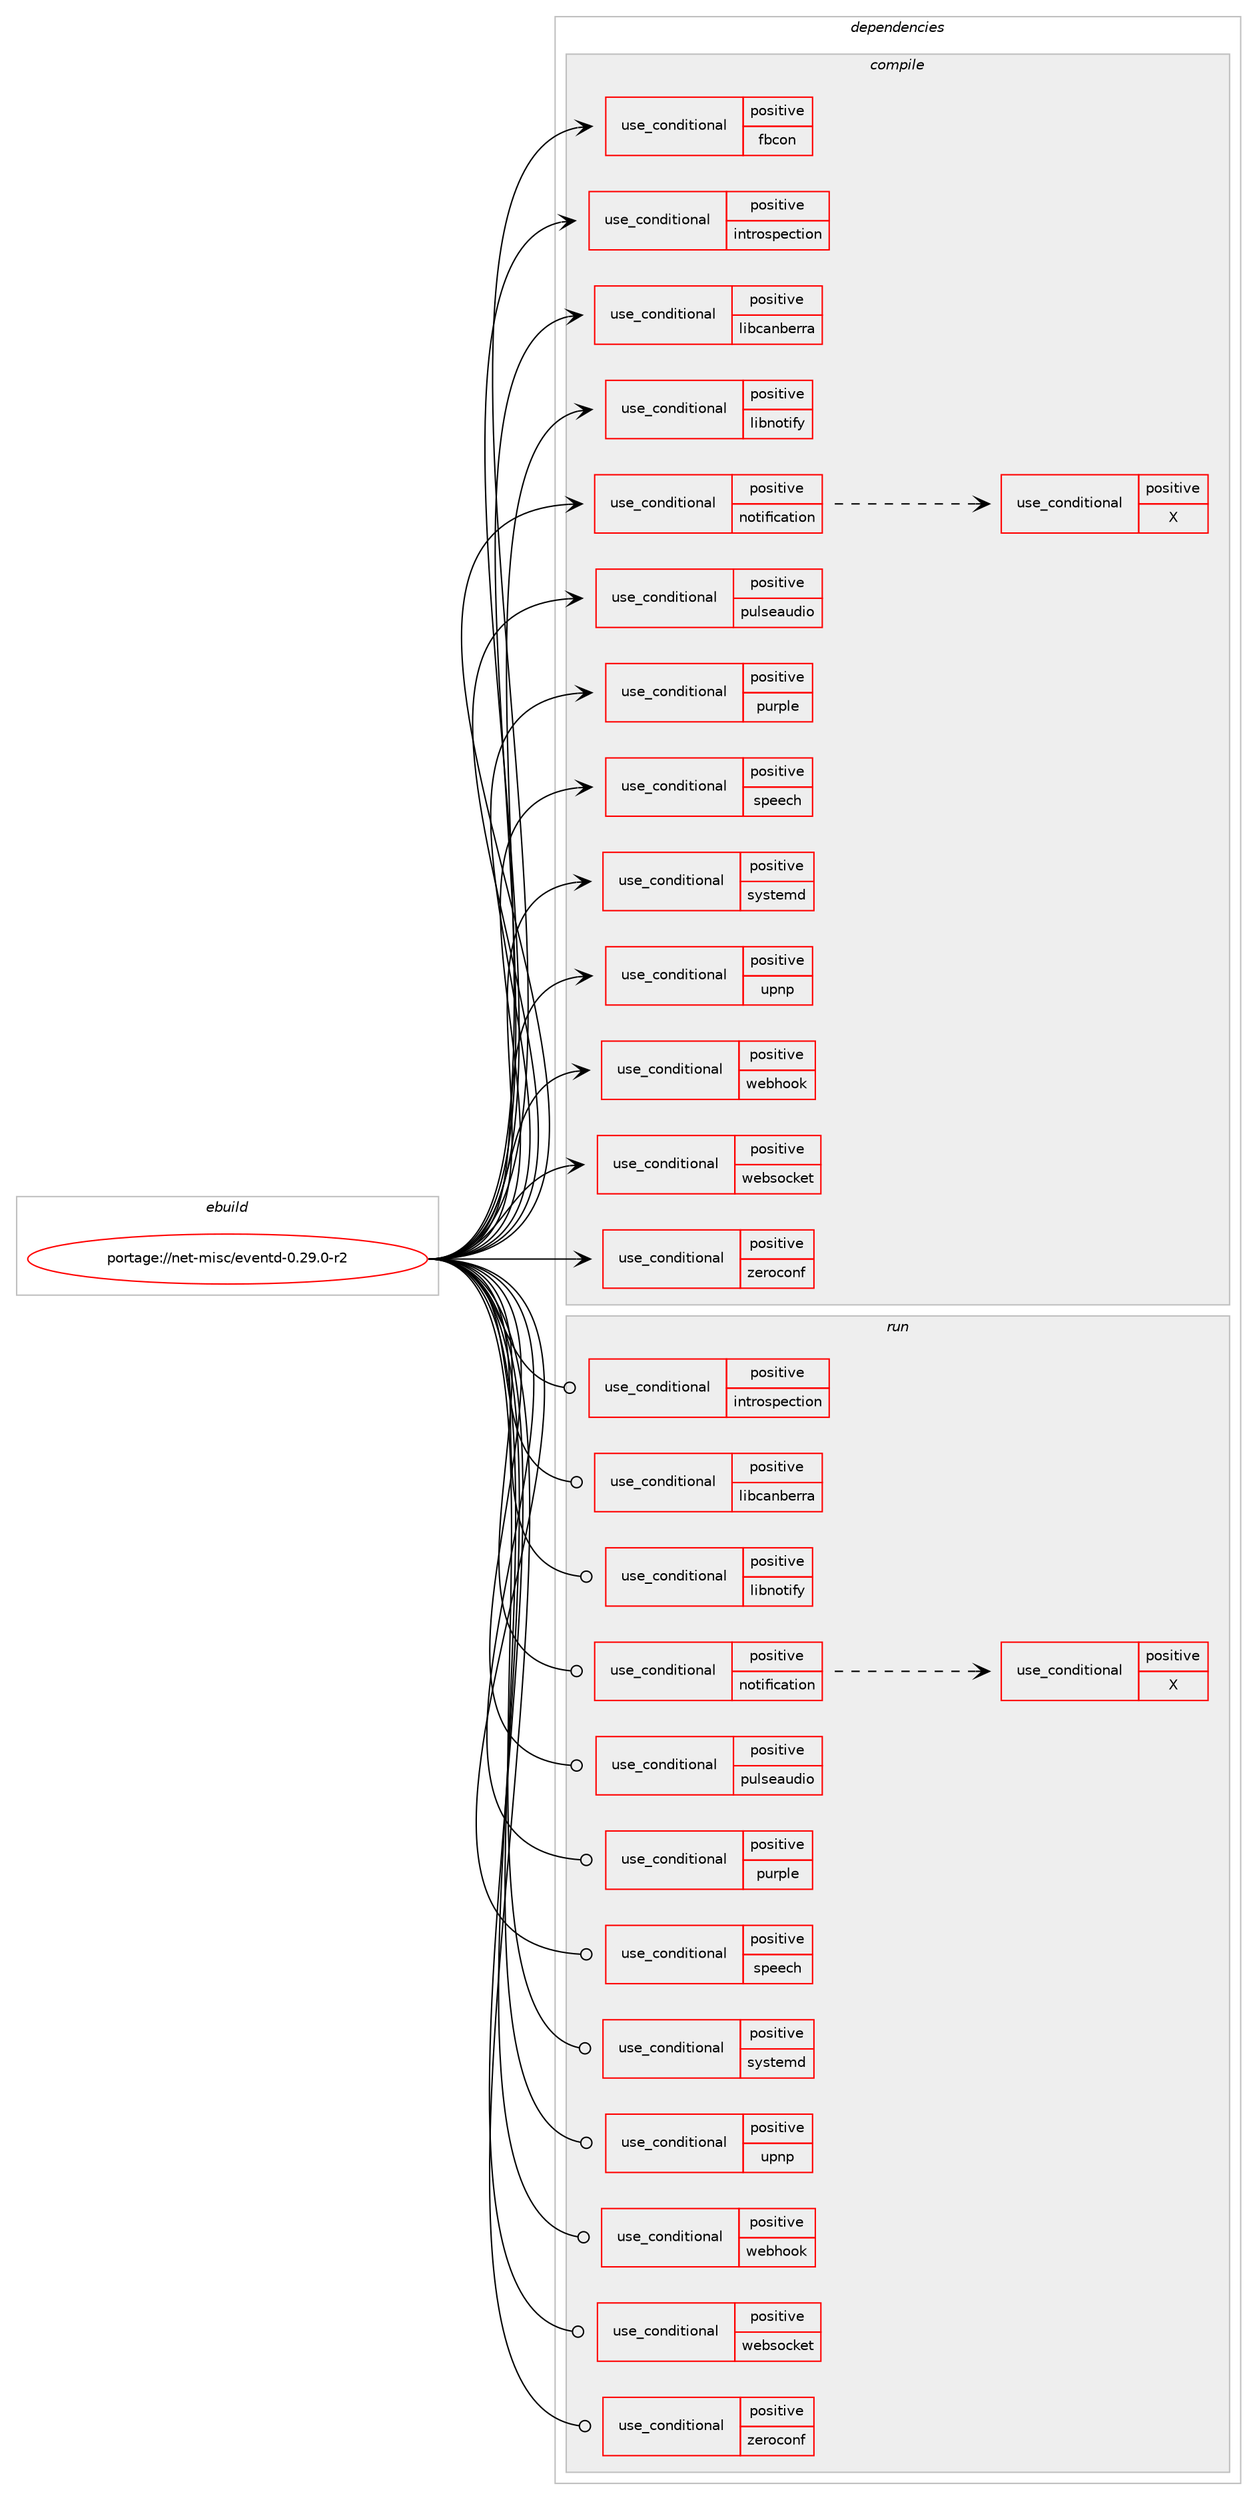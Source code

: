 digraph prolog {

# *************
# Graph options
# *************

newrank=true;
concentrate=true;
compound=true;
graph [rankdir=LR,fontname=Helvetica,fontsize=10,ranksep=1.5];#, ranksep=2.5, nodesep=0.2];
edge  [arrowhead=vee];
node  [fontname=Helvetica,fontsize=10];

# **********
# The ebuild
# **********

subgraph cluster_leftcol {
color=gray;
rank=same;
label=<<i>ebuild</i>>;
id [label="portage://net-misc/eventd-0.29.0-r2", color=red, width=4, href="../net-misc/eventd-0.29.0-r2.svg"];
}

# ****************
# The dependencies
# ****************

subgraph cluster_midcol {
color=gray;
label=<<i>dependencies</i>>;
subgraph cluster_compile {
fillcolor="#eeeeee";
style=filled;
label=<<i>compile</i>>;
subgraph cond94533 {
dependency187751 [label=<<TABLE BORDER="0" CELLBORDER="1" CELLSPACING="0" CELLPADDING="4"><TR><TD ROWSPAN="3" CELLPADDING="10">use_conditional</TD></TR><TR><TD>positive</TD></TR><TR><TD>fbcon</TD></TR></TABLE>>, shape=none, color=red];
# *** BEGIN UNKNOWN DEPENDENCY TYPE (TODO) ***
# dependency187751 -> package_dependency(portage://net-misc/eventd-0.29.0-r2,install,no,virtual,os-headers,none,[,,],[],[])
# *** END UNKNOWN DEPENDENCY TYPE (TODO) ***

}
id:e -> dependency187751:w [weight=20,style="solid",arrowhead="vee"];
subgraph cond94534 {
dependency187752 [label=<<TABLE BORDER="0" CELLBORDER="1" CELLSPACING="0" CELLPADDING="4"><TR><TD ROWSPAN="3" CELLPADDING="10">use_conditional</TD></TR><TR><TD>positive</TD></TR><TR><TD>introspection</TD></TR></TABLE>>, shape=none, color=red];
# *** BEGIN UNKNOWN DEPENDENCY TYPE (TODO) ***
# dependency187752 -> package_dependency(portage://net-misc/eventd-0.29.0-r2,install,no,dev-libs,gobject-introspection,none,[,,],[],[])
# *** END UNKNOWN DEPENDENCY TYPE (TODO) ***

}
id:e -> dependency187752:w [weight=20,style="solid",arrowhead="vee"];
subgraph cond94535 {
dependency187753 [label=<<TABLE BORDER="0" CELLBORDER="1" CELLSPACING="0" CELLPADDING="4"><TR><TD ROWSPAN="3" CELLPADDING="10">use_conditional</TD></TR><TR><TD>positive</TD></TR><TR><TD>libcanberra</TD></TR></TABLE>>, shape=none, color=red];
# *** BEGIN UNKNOWN DEPENDENCY TYPE (TODO) ***
# dependency187753 -> package_dependency(portage://net-misc/eventd-0.29.0-r2,install,no,media-libs,libcanberra,none,[,,],[],[])
# *** END UNKNOWN DEPENDENCY TYPE (TODO) ***

}
id:e -> dependency187753:w [weight=20,style="solid",arrowhead="vee"];
subgraph cond94536 {
dependency187754 [label=<<TABLE BORDER="0" CELLBORDER="1" CELLSPACING="0" CELLPADDING="4"><TR><TD ROWSPAN="3" CELLPADDING="10">use_conditional</TD></TR><TR><TD>positive</TD></TR><TR><TD>libnotify</TD></TR></TABLE>>, shape=none, color=red];
# *** BEGIN UNKNOWN DEPENDENCY TYPE (TODO) ***
# dependency187754 -> package_dependency(portage://net-misc/eventd-0.29.0-r2,install,no,x11-libs,gdk-pixbuf,none,[,,],[slot(2)],[])
# *** END UNKNOWN DEPENDENCY TYPE (TODO) ***

}
id:e -> dependency187754:w [weight=20,style="solid",arrowhead="vee"];
subgraph cond94537 {
dependency187755 [label=<<TABLE BORDER="0" CELLBORDER="1" CELLSPACING="0" CELLPADDING="4"><TR><TD ROWSPAN="3" CELLPADDING="10">use_conditional</TD></TR><TR><TD>positive</TD></TR><TR><TD>notification</TD></TR></TABLE>>, shape=none, color=red];
# *** BEGIN UNKNOWN DEPENDENCY TYPE (TODO) ***
# dependency187755 -> package_dependency(portage://net-misc/eventd-0.29.0-r2,install,no,gnome-base,librsvg,none,[,,],[],[])
# *** END UNKNOWN DEPENDENCY TYPE (TODO) ***

# *** BEGIN UNKNOWN DEPENDENCY TYPE (TODO) ***
# dependency187755 -> package_dependency(portage://net-misc/eventd-0.29.0-r2,install,no,x11-libs,cairo,none,[,,],[],[])
# *** END UNKNOWN DEPENDENCY TYPE (TODO) ***

# *** BEGIN UNKNOWN DEPENDENCY TYPE (TODO) ***
# dependency187755 -> package_dependency(portage://net-misc/eventd-0.29.0-r2,install,no,x11-libs,pango,none,[,,],[],[])
# *** END UNKNOWN DEPENDENCY TYPE (TODO) ***

# *** BEGIN UNKNOWN DEPENDENCY TYPE (TODO) ***
# dependency187755 -> package_dependency(portage://net-misc/eventd-0.29.0-r2,install,no,x11-libs,gdk-pixbuf,none,[,,],[slot(2)],[])
# *** END UNKNOWN DEPENDENCY TYPE (TODO) ***

subgraph cond94538 {
dependency187756 [label=<<TABLE BORDER="0" CELLBORDER="1" CELLSPACING="0" CELLPADDING="4"><TR><TD ROWSPAN="3" CELLPADDING="10">use_conditional</TD></TR><TR><TD>positive</TD></TR><TR><TD>X</TD></TR></TABLE>>, shape=none, color=red];
# *** BEGIN UNKNOWN DEPENDENCY TYPE (TODO) ***
# dependency187756 -> package_dependency(portage://net-misc/eventd-0.29.0-r2,install,no,x11-libs,cairo,none,[,,],[],[use(enable(X),none),use(enable(xcb),positive)])
# *** END UNKNOWN DEPENDENCY TYPE (TODO) ***

# *** BEGIN UNKNOWN DEPENDENCY TYPE (TODO) ***
# dependency187756 -> package_dependency(portage://net-misc/eventd-0.29.0-r2,install,no,x11-libs,libxcb,none,[,,],any_same_slot,[use(enable(xkb),positive)])
# *** END UNKNOWN DEPENDENCY TYPE (TODO) ***

# *** BEGIN UNKNOWN DEPENDENCY TYPE (TODO) ***
# dependency187756 -> package_dependency(portage://net-misc/eventd-0.29.0-r2,install,no,x11-libs,xcb-util,none,[,,],[],[])
# *** END UNKNOWN DEPENDENCY TYPE (TODO) ***

# *** BEGIN UNKNOWN DEPENDENCY TYPE (TODO) ***
# dependency187756 -> package_dependency(portage://net-misc/eventd-0.29.0-r2,install,no,x11-libs,xcb-util-wm,none,[,,],[],[])
# *** END UNKNOWN DEPENDENCY TYPE (TODO) ***

}
dependency187755:e -> dependency187756:w [weight=20,style="dashed",arrowhead="vee"];
}
id:e -> dependency187755:w [weight=20,style="solid",arrowhead="vee"];
subgraph cond94539 {
dependency187757 [label=<<TABLE BORDER="0" CELLBORDER="1" CELLSPACING="0" CELLPADDING="4"><TR><TD ROWSPAN="3" CELLPADDING="10">use_conditional</TD></TR><TR><TD>positive</TD></TR><TR><TD>pulseaudio</TD></TR></TABLE>>, shape=none, color=red];
# *** BEGIN UNKNOWN DEPENDENCY TYPE (TODO) ***
# dependency187757 -> package_dependency(portage://net-misc/eventd-0.29.0-r2,install,no,media-libs,libpulse,none,[,,],[],[])
# *** END UNKNOWN DEPENDENCY TYPE (TODO) ***

# *** BEGIN UNKNOWN DEPENDENCY TYPE (TODO) ***
# dependency187757 -> package_dependency(portage://net-misc/eventd-0.29.0-r2,install,no,media-libs,libsndfile,none,[,,],[],[])
# *** END UNKNOWN DEPENDENCY TYPE (TODO) ***

}
id:e -> dependency187757:w [weight=20,style="solid",arrowhead="vee"];
subgraph cond94540 {
dependency187758 [label=<<TABLE BORDER="0" CELLBORDER="1" CELLSPACING="0" CELLPADDING="4"><TR><TD ROWSPAN="3" CELLPADDING="10">use_conditional</TD></TR><TR><TD>positive</TD></TR><TR><TD>purple</TD></TR></TABLE>>, shape=none, color=red];
# *** BEGIN UNKNOWN DEPENDENCY TYPE (TODO) ***
# dependency187758 -> package_dependency(portage://net-misc/eventd-0.29.0-r2,install,no,net-im,pidgin,none,[,,],[],[])
# *** END UNKNOWN DEPENDENCY TYPE (TODO) ***

}
id:e -> dependency187758:w [weight=20,style="solid",arrowhead="vee"];
subgraph cond94541 {
dependency187759 [label=<<TABLE BORDER="0" CELLBORDER="1" CELLSPACING="0" CELLPADDING="4"><TR><TD ROWSPAN="3" CELLPADDING="10">use_conditional</TD></TR><TR><TD>positive</TD></TR><TR><TD>speech</TD></TR></TABLE>>, shape=none, color=red];
# *** BEGIN UNKNOWN DEPENDENCY TYPE (TODO) ***
# dependency187759 -> package_dependency(portage://net-misc/eventd-0.29.0-r2,install,no,app-accessibility,speech-dispatcher,none,[,,],[],[])
# *** END UNKNOWN DEPENDENCY TYPE (TODO) ***

}
id:e -> dependency187759:w [weight=20,style="solid",arrowhead="vee"];
subgraph cond94542 {
dependency187760 [label=<<TABLE BORDER="0" CELLBORDER="1" CELLSPACING="0" CELLPADDING="4"><TR><TD ROWSPAN="3" CELLPADDING="10">use_conditional</TD></TR><TR><TD>positive</TD></TR><TR><TD>systemd</TD></TR></TABLE>>, shape=none, color=red];
# *** BEGIN UNKNOWN DEPENDENCY TYPE (TODO) ***
# dependency187760 -> package_dependency(portage://net-misc/eventd-0.29.0-r2,install,no,sys-apps,systemd,none,[,,],any_same_slot,[])
# *** END UNKNOWN DEPENDENCY TYPE (TODO) ***

}
id:e -> dependency187760:w [weight=20,style="solid",arrowhead="vee"];
subgraph cond94543 {
dependency187761 [label=<<TABLE BORDER="0" CELLBORDER="1" CELLSPACING="0" CELLPADDING="4"><TR><TD ROWSPAN="3" CELLPADDING="10">use_conditional</TD></TR><TR><TD>positive</TD></TR><TR><TD>upnp</TD></TR></TABLE>>, shape=none, color=red];
# *** BEGIN UNKNOWN DEPENDENCY TYPE (TODO) ***
# dependency187761 -> package_dependency(portage://net-misc/eventd-0.29.0-r2,install,no,net-libs,gssdp,none,[,,],[slot(1.6),equal],[])
# *** END UNKNOWN DEPENDENCY TYPE (TODO) ***

}
id:e -> dependency187761:w [weight=20,style="solid",arrowhead="vee"];
subgraph cond94544 {
dependency187762 [label=<<TABLE BORDER="0" CELLBORDER="1" CELLSPACING="0" CELLPADDING="4"><TR><TD ROWSPAN="3" CELLPADDING="10">use_conditional</TD></TR><TR><TD>positive</TD></TR><TR><TD>webhook</TD></TR></TABLE>>, shape=none, color=red];
# *** BEGIN UNKNOWN DEPENDENCY TYPE (TODO) ***
# dependency187762 -> package_dependency(portage://net-misc/eventd-0.29.0-r2,install,no,net-libs,libsoup,none,[,,],[slot(3.0)],[])
# *** END UNKNOWN DEPENDENCY TYPE (TODO) ***

}
id:e -> dependency187762:w [weight=20,style="solid",arrowhead="vee"];
subgraph cond94545 {
dependency187763 [label=<<TABLE BORDER="0" CELLBORDER="1" CELLSPACING="0" CELLPADDING="4"><TR><TD ROWSPAN="3" CELLPADDING="10">use_conditional</TD></TR><TR><TD>positive</TD></TR><TR><TD>websocket</TD></TR></TABLE>>, shape=none, color=red];
# *** BEGIN UNKNOWN DEPENDENCY TYPE (TODO) ***
# dependency187763 -> package_dependency(portage://net-misc/eventd-0.29.0-r2,install,no,net-libs,libsoup,none,[,,],[slot(3.0)],[])
# *** END UNKNOWN DEPENDENCY TYPE (TODO) ***

}
id:e -> dependency187763:w [weight=20,style="solid",arrowhead="vee"];
subgraph cond94546 {
dependency187764 [label=<<TABLE BORDER="0" CELLBORDER="1" CELLSPACING="0" CELLPADDING="4"><TR><TD ROWSPAN="3" CELLPADDING="10">use_conditional</TD></TR><TR><TD>positive</TD></TR><TR><TD>zeroconf</TD></TR></TABLE>>, shape=none, color=red];
# *** BEGIN UNKNOWN DEPENDENCY TYPE (TODO) ***
# dependency187764 -> package_dependency(portage://net-misc/eventd-0.29.0-r2,install,no,net-dns,avahi,none,[,,],[],[use(enable(dbus),none)])
# *** END UNKNOWN DEPENDENCY TYPE (TODO) ***

}
id:e -> dependency187764:w [weight=20,style="solid",arrowhead="vee"];
# *** BEGIN UNKNOWN DEPENDENCY TYPE (TODO) ***
# id -> package_dependency(portage://net-misc/eventd-0.29.0-r2,install,no,dev-libs,glib,none,[,,],[slot(2)],[])
# *** END UNKNOWN DEPENDENCY TYPE (TODO) ***

# *** BEGIN UNKNOWN DEPENDENCY TYPE (TODO) ***
# id -> package_dependency(portage://net-misc/eventd-0.29.0-r2,install,no,sys-apps,util-linux,none,[,,],[],[])
# *** END UNKNOWN DEPENDENCY TYPE (TODO) ***

# *** BEGIN UNKNOWN DEPENDENCY TYPE (TODO) ***
# id -> package_dependency(portage://net-misc/eventd-0.29.0-r2,install,no,x11-libs,libxkbcommon,none,[,,],[],[])
# *** END UNKNOWN DEPENDENCY TYPE (TODO) ***

}
subgraph cluster_compileandrun {
fillcolor="#eeeeee";
style=filled;
label=<<i>compile and run</i>>;
}
subgraph cluster_run {
fillcolor="#eeeeee";
style=filled;
label=<<i>run</i>>;
subgraph cond94547 {
dependency187765 [label=<<TABLE BORDER="0" CELLBORDER="1" CELLSPACING="0" CELLPADDING="4"><TR><TD ROWSPAN="3" CELLPADDING="10">use_conditional</TD></TR><TR><TD>positive</TD></TR><TR><TD>introspection</TD></TR></TABLE>>, shape=none, color=red];
# *** BEGIN UNKNOWN DEPENDENCY TYPE (TODO) ***
# dependency187765 -> package_dependency(portage://net-misc/eventd-0.29.0-r2,run,no,dev-libs,gobject-introspection,none,[,,],[],[])
# *** END UNKNOWN DEPENDENCY TYPE (TODO) ***

}
id:e -> dependency187765:w [weight=20,style="solid",arrowhead="odot"];
subgraph cond94548 {
dependency187766 [label=<<TABLE BORDER="0" CELLBORDER="1" CELLSPACING="0" CELLPADDING="4"><TR><TD ROWSPAN="3" CELLPADDING="10">use_conditional</TD></TR><TR><TD>positive</TD></TR><TR><TD>libcanberra</TD></TR></TABLE>>, shape=none, color=red];
# *** BEGIN UNKNOWN DEPENDENCY TYPE (TODO) ***
# dependency187766 -> package_dependency(portage://net-misc/eventd-0.29.0-r2,run,no,media-libs,libcanberra,none,[,,],[],[])
# *** END UNKNOWN DEPENDENCY TYPE (TODO) ***

}
id:e -> dependency187766:w [weight=20,style="solid",arrowhead="odot"];
subgraph cond94549 {
dependency187767 [label=<<TABLE BORDER="0" CELLBORDER="1" CELLSPACING="0" CELLPADDING="4"><TR><TD ROWSPAN="3" CELLPADDING="10">use_conditional</TD></TR><TR><TD>positive</TD></TR><TR><TD>libnotify</TD></TR></TABLE>>, shape=none, color=red];
# *** BEGIN UNKNOWN DEPENDENCY TYPE (TODO) ***
# dependency187767 -> package_dependency(portage://net-misc/eventd-0.29.0-r2,run,no,x11-libs,gdk-pixbuf,none,[,,],[slot(2)],[])
# *** END UNKNOWN DEPENDENCY TYPE (TODO) ***

}
id:e -> dependency187767:w [weight=20,style="solid",arrowhead="odot"];
subgraph cond94550 {
dependency187768 [label=<<TABLE BORDER="0" CELLBORDER="1" CELLSPACING="0" CELLPADDING="4"><TR><TD ROWSPAN="3" CELLPADDING="10">use_conditional</TD></TR><TR><TD>positive</TD></TR><TR><TD>notification</TD></TR></TABLE>>, shape=none, color=red];
# *** BEGIN UNKNOWN DEPENDENCY TYPE (TODO) ***
# dependency187768 -> package_dependency(portage://net-misc/eventd-0.29.0-r2,run,no,gnome-base,librsvg,none,[,,],[],[])
# *** END UNKNOWN DEPENDENCY TYPE (TODO) ***

# *** BEGIN UNKNOWN DEPENDENCY TYPE (TODO) ***
# dependency187768 -> package_dependency(portage://net-misc/eventd-0.29.0-r2,run,no,x11-libs,cairo,none,[,,],[],[])
# *** END UNKNOWN DEPENDENCY TYPE (TODO) ***

# *** BEGIN UNKNOWN DEPENDENCY TYPE (TODO) ***
# dependency187768 -> package_dependency(portage://net-misc/eventd-0.29.0-r2,run,no,x11-libs,pango,none,[,,],[],[])
# *** END UNKNOWN DEPENDENCY TYPE (TODO) ***

# *** BEGIN UNKNOWN DEPENDENCY TYPE (TODO) ***
# dependency187768 -> package_dependency(portage://net-misc/eventd-0.29.0-r2,run,no,x11-libs,gdk-pixbuf,none,[,,],[slot(2)],[])
# *** END UNKNOWN DEPENDENCY TYPE (TODO) ***

subgraph cond94551 {
dependency187769 [label=<<TABLE BORDER="0" CELLBORDER="1" CELLSPACING="0" CELLPADDING="4"><TR><TD ROWSPAN="3" CELLPADDING="10">use_conditional</TD></TR><TR><TD>positive</TD></TR><TR><TD>X</TD></TR></TABLE>>, shape=none, color=red];
# *** BEGIN UNKNOWN DEPENDENCY TYPE (TODO) ***
# dependency187769 -> package_dependency(portage://net-misc/eventd-0.29.0-r2,run,no,x11-libs,cairo,none,[,,],[],[use(enable(X),none),use(enable(xcb),positive)])
# *** END UNKNOWN DEPENDENCY TYPE (TODO) ***

# *** BEGIN UNKNOWN DEPENDENCY TYPE (TODO) ***
# dependency187769 -> package_dependency(portage://net-misc/eventd-0.29.0-r2,run,no,x11-libs,libxcb,none,[,,],any_same_slot,[use(enable(xkb),positive)])
# *** END UNKNOWN DEPENDENCY TYPE (TODO) ***

# *** BEGIN UNKNOWN DEPENDENCY TYPE (TODO) ***
# dependency187769 -> package_dependency(portage://net-misc/eventd-0.29.0-r2,run,no,x11-libs,xcb-util,none,[,,],[],[])
# *** END UNKNOWN DEPENDENCY TYPE (TODO) ***

# *** BEGIN UNKNOWN DEPENDENCY TYPE (TODO) ***
# dependency187769 -> package_dependency(portage://net-misc/eventd-0.29.0-r2,run,no,x11-libs,xcb-util-wm,none,[,,],[],[])
# *** END UNKNOWN DEPENDENCY TYPE (TODO) ***

}
dependency187768:e -> dependency187769:w [weight=20,style="dashed",arrowhead="vee"];
}
id:e -> dependency187768:w [weight=20,style="solid",arrowhead="odot"];
subgraph cond94552 {
dependency187770 [label=<<TABLE BORDER="0" CELLBORDER="1" CELLSPACING="0" CELLPADDING="4"><TR><TD ROWSPAN="3" CELLPADDING="10">use_conditional</TD></TR><TR><TD>positive</TD></TR><TR><TD>pulseaudio</TD></TR></TABLE>>, shape=none, color=red];
# *** BEGIN UNKNOWN DEPENDENCY TYPE (TODO) ***
# dependency187770 -> package_dependency(portage://net-misc/eventd-0.29.0-r2,run,no,media-libs,libpulse,none,[,,],[],[])
# *** END UNKNOWN DEPENDENCY TYPE (TODO) ***

# *** BEGIN UNKNOWN DEPENDENCY TYPE (TODO) ***
# dependency187770 -> package_dependency(portage://net-misc/eventd-0.29.0-r2,run,no,media-libs,libsndfile,none,[,,],[],[])
# *** END UNKNOWN DEPENDENCY TYPE (TODO) ***

}
id:e -> dependency187770:w [weight=20,style="solid",arrowhead="odot"];
subgraph cond94553 {
dependency187771 [label=<<TABLE BORDER="0" CELLBORDER="1" CELLSPACING="0" CELLPADDING="4"><TR><TD ROWSPAN="3" CELLPADDING="10">use_conditional</TD></TR><TR><TD>positive</TD></TR><TR><TD>purple</TD></TR></TABLE>>, shape=none, color=red];
# *** BEGIN UNKNOWN DEPENDENCY TYPE (TODO) ***
# dependency187771 -> package_dependency(portage://net-misc/eventd-0.29.0-r2,run,no,net-im,pidgin,none,[,,],[],[])
# *** END UNKNOWN DEPENDENCY TYPE (TODO) ***

}
id:e -> dependency187771:w [weight=20,style="solid",arrowhead="odot"];
subgraph cond94554 {
dependency187772 [label=<<TABLE BORDER="0" CELLBORDER="1" CELLSPACING="0" CELLPADDING="4"><TR><TD ROWSPAN="3" CELLPADDING="10">use_conditional</TD></TR><TR><TD>positive</TD></TR><TR><TD>speech</TD></TR></TABLE>>, shape=none, color=red];
# *** BEGIN UNKNOWN DEPENDENCY TYPE (TODO) ***
# dependency187772 -> package_dependency(portage://net-misc/eventd-0.29.0-r2,run,no,app-accessibility,speech-dispatcher,none,[,,],[],[])
# *** END UNKNOWN DEPENDENCY TYPE (TODO) ***

}
id:e -> dependency187772:w [weight=20,style="solid",arrowhead="odot"];
subgraph cond94555 {
dependency187773 [label=<<TABLE BORDER="0" CELLBORDER="1" CELLSPACING="0" CELLPADDING="4"><TR><TD ROWSPAN="3" CELLPADDING="10">use_conditional</TD></TR><TR><TD>positive</TD></TR><TR><TD>systemd</TD></TR></TABLE>>, shape=none, color=red];
# *** BEGIN UNKNOWN DEPENDENCY TYPE (TODO) ***
# dependency187773 -> package_dependency(portage://net-misc/eventd-0.29.0-r2,run,no,sys-apps,systemd,none,[,,],any_same_slot,[])
# *** END UNKNOWN DEPENDENCY TYPE (TODO) ***

}
id:e -> dependency187773:w [weight=20,style="solid",arrowhead="odot"];
subgraph cond94556 {
dependency187774 [label=<<TABLE BORDER="0" CELLBORDER="1" CELLSPACING="0" CELLPADDING="4"><TR><TD ROWSPAN="3" CELLPADDING="10">use_conditional</TD></TR><TR><TD>positive</TD></TR><TR><TD>upnp</TD></TR></TABLE>>, shape=none, color=red];
# *** BEGIN UNKNOWN DEPENDENCY TYPE (TODO) ***
# dependency187774 -> package_dependency(portage://net-misc/eventd-0.29.0-r2,run,no,net-libs,gssdp,none,[,,],[slot(1.6),equal],[])
# *** END UNKNOWN DEPENDENCY TYPE (TODO) ***

}
id:e -> dependency187774:w [weight=20,style="solid",arrowhead="odot"];
subgraph cond94557 {
dependency187775 [label=<<TABLE BORDER="0" CELLBORDER="1" CELLSPACING="0" CELLPADDING="4"><TR><TD ROWSPAN="3" CELLPADDING="10">use_conditional</TD></TR><TR><TD>positive</TD></TR><TR><TD>webhook</TD></TR></TABLE>>, shape=none, color=red];
# *** BEGIN UNKNOWN DEPENDENCY TYPE (TODO) ***
# dependency187775 -> package_dependency(portage://net-misc/eventd-0.29.0-r2,run,no,net-libs,libsoup,none,[,,],[slot(3.0)],[])
# *** END UNKNOWN DEPENDENCY TYPE (TODO) ***

}
id:e -> dependency187775:w [weight=20,style="solid",arrowhead="odot"];
subgraph cond94558 {
dependency187776 [label=<<TABLE BORDER="0" CELLBORDER="1" CELLSPACING="0" CELLPADDING="4"><TR><TD ROWSPAN="3" CELLPADDING="10">use_conditional</TD></TR><TR><TD>positive</TD></TR><TR><TD>websocket</TD></TR></TABLE>>, shape=none, color=red];
# *** BEGIN UNKNOWN DEPENDENCY TYPE (TODO) ***
# dependency187776 -> package_dependency(portage://net-misc/eventd-0.29.0-r2,run,no,net-libs,libsoup,none,[,,],[slot(3.0)],[])
# *** END UNKNOWN DEPENDENCY TYPE (TODO) ***

}
id:e -> dependency187776:w [weight=20,style="solid",arrowhead="odot"];
subgraph cond94559 {
dependency187777 [label=<<TABLE BORDER="0" CELLBORDER="1" CELLSPACING="0" CELLPADDING="4"><TR><TD ROWSPAN="3" CELLPADDING="10">use_conditional</TD></TR><TR><TD>positive</TD></TR><TR><TD>zeroconf</TD></TR></TABLE>>, shape=none, color=red];
# *** BEGIN UNKNOWN DEPENDENCY TYPE (TODO) ***
# dependency187777 -> package_dependency(portage://net-misc/eventd-0.29.0-r2,run,no,net-dns,avahi,none,[,,],[],[use(enable(dbus),none)])
# *** END UNKNOWN DEPENDENCY TYPE (TODO) ***

}
id:e -> dependency187777:w [weight=20,style="solid",arrowhead="odot"];
# *** BEGIN UNKNOWN DEPENDENCY TYPE (TODO) ***
# id -> package_dependency(portage://net-misc/eventd-0.29.0-r2,run,no,dev-libs,glib,none,[,,],[slot(2)],[])
# *** END UNKNOWN DEPENDENCY TYPE (TODO) ***

# *** BEGIN UNKNOWN DEPENDENCY TYPE (TODO) ***
# id -> package_dependency(portage://net-misc/eventd-0.29.0-r2,run,no,net-libs,glib-networking,none,[,,],[],[use(enable(ssl),none)])
# *** END UNKNOWN DEPENDENCY TYPE (TODO) ***

# *** BEGIN UNKNOWN DEPENDENCY TYPE (TODO) ***
# id -> package_dependency(portage://net-misc/eventd-0.29.0-r2,run,no,sys-apps,util-linux,none,[,,],[],[])
# *** END UNKNOWN DEPENDENCY TYPE (TODO) ***

# *** BEGIN UNKNOWN DEPENDENCY TYPE (TODO) ***
# id -> package_dependency(portage://net-misc/eventd-0.29.0-r2,run,no,x11-libs,libxkbcommon,none,[,,],[],[])
# *** END UNKNOWN DEPENDENCY TYPE (TODO) ***

}
}

# **************
# The candidates
# **************

subgraph cluster_choices {
rank=same;
color=gray;
label=<<i>candidates</i>>;

}

}

